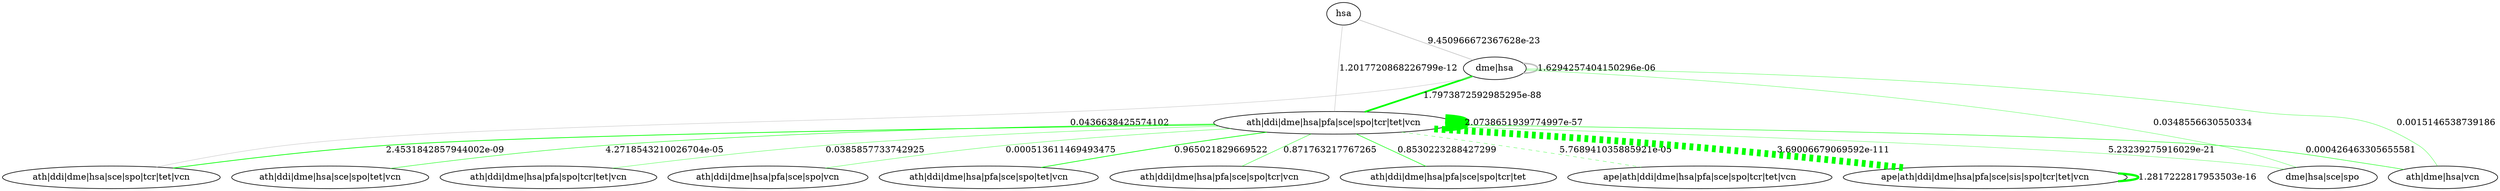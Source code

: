 graph  {
hsa;
"dme|hsa";
"ath|ddi|dme|hsa|pfa|sce|spo|tcr|tet|vcn";
"dme|hsa|sce|spo";
"ath|dme|hsa|vcn";
"ath|ddi|dme|hsa|sce|spo|tcr|tet|vcn";
"ath|ddi|dme|hsa|sce|spo|tet|vcn";
"ath|ddi|dme|hsa|pfa|spo|tcr|tet|vcn";
"ath|ddi|dme|hsa|pfa|sce|spo|vcn";
"ath|ddi|dme|hsa|pfa|sce|spo|tet|vcn";
"ath|ddi|dme|hsa|pfa|sce|spo|tcr|vcn";
"ath|ddi|dme|hsa|pfa|sce|spo|tcr|tet";
"ape|ath|ddi|dme|hsa|pfa|sce|spo|tcr|tet|vcn";
"ape|ath|ddi|dme|hsa|pfa|sce|sis|spo|tcr|tet|vcn";
hsa -- "dme|hsa"  [A="--------+--------", B="------+-+--------", PROF_A="------+-+--------", PROF_Q="--------+--------", color=grey, expected_nab="50.9992", label="9.450966672367628e-23", nab=127, penwidth="0.936509106998009", style=solid, taxa_A="dme|hsa", taxa_Q=hsa, taxonomy_A=eukar, taxonomy_Q=eukar];
hsa -- "ath|ddi|dme|hsa|pfa|sce|spo|tcr|tet|vcn"  [A="--------+--------", B="-+---++-++-+-++++", PROF_A="-+---++-++-+-++++", PROF_Q="--------+--------", color=grey, expected_nab="161.9813", label="1.2017720868226799e-12", nab=91, penwidth="0.6710419585576285", style=solid, taxa_A="ath|ddi|dme|hsa|pfa|sce|spo|tcr|tet|vcn", taxa_Q=hsa, taxonomy_A=eukar, taxonomy_Q=eukar];
"dme|hsa" -- "dme|hsa"  [A="------+-+--------", B="------+-+--------", PROF_A="------+-+--------", PROF_Q="------+-+--------", color=grey, expected_nab="249.2442", label="1.6294257404150296e-06", nab=320, penwidth="2.3597079861367156", style=solid, taxa_A="dme|hsa", taxa_Q="dme|hsa", taxonomy_A=eukar, taxonomy_Q=eukar];
"dme|hsa" -- "dme|hsa|sce|spo"  [A="------+-+--------", B="------+-+--+-+---", PROF_A="------+-+--+-+---", PROF_Q="------+-+--------", color=green, expected_nab="43.426", label="0.0348556630550334", nab=57, penwidth="0.42032298503060256", style=solid, taxa_A="dme|hsa|sce|spo", taxa_Q="dme|hsa", taxonomy_A=eukar, taxonomy_Q=eukar];
"dme|hsa" -- "ath|dme|hsa|vcn"  [A="------+-+--------", B="-+----+-+-------+", PROF_A="-+----+-+-------+", PROF_Q="------+-+--------", color=green, expected_nab="40.7418", label="0.0015146538739186", nab=61, penwidth="0.4498193348573114", style=solid, taxa_A="ath|dme|hsa|vcn", taxa_Q="dme|hsa", taxonomy_A=eukar, taxonomy_Q=eukar];
"dme|hsa" -- "ath|ddi|dme|hsa|sce|spo|tcr|tet|vcn"  [A="------+-+--------", B="-+---++-+--+-++++", PROF_A="-+---++-+--+-++++", PROF_Q="------+-+--------", color=grey, expected_nab="69.7884", label="0.0436638425574102", nab=86, penwidth="0.6341715212742423", style=solid, taxa_A="ath|ddi|dme|hsa|sce|spo|tcr|tet|vcn", taxa_Q="dme|hsa", taxonomy_A=eukar, taxonomy_Q=eukar];
"dme|hsa" -- "ath|ddi|dme|hsa|pfa|sce|spo|tcr|tet|vcn"  [A="------+-+--------", B="-+---++-++-+-++++", PROF_A="-+---++-++-+-++++", PROF_Q="------+-+--------", color=green, expected_nab="791.6378", label="1.7973872592985295e-88", nab=375, penwidth="2.765282796253964", style=solid, taxa_A="ath|ddi|dme|hsa|pfa|sce|spo|tcr|tet|vcn", taxa_Q="dme|hsa", taxonomy_A=eukar, taxonomy_Q=eukar];
"ath|ddi|dme|hsa|pfa|sce|spo|tcr|tet|vcn" -- "dme|hsa|sce|spo"  [A="------+-+--+-+---", B="-+---++-++-+-++++", PROF_A="-+---++-++-+-++++", PROF_Q="------+-+--+-+---", color=green, expected_nab="137.9277", label="5.23239275916029e-21", nab=55, penwidth="0.405574810117248", style=solid, taxa_A="ath|ddi|dme|hsa|pfa|sce|spo|tcr|tet|vcn", taxa_Q="dme|hsa|sce|spo", taxonomy_A=eukar, taxonomy_Q=eukar];
"ath|ddi|dme|hsa|pfa|sce|spo|tcr|tet|vcn" -- "ath|dme|hsa|vcn"  [A="-+----+-+-------+", B="-+---++-++-+-++++", PROF_A="-+---++-++-+-++++", PROF_Q="-+----+-+-------+", color=green, expected_nab="129.4023", label="0.000426463305655581", nab=97, penwidth="0.7152864832976918", style=solid, taxa_A="ath|ddi|dme|hsa|pfa|sce|spo|tcr|tet|vcn", taxa_Q="ath|dme|hsa|vcn", taxonomy_A=eukar, taxonomy_Q=eukar];
"ath|ddi|dme|hsa|pfa|sce|spo|tcr|tet|vcn" -- "ath|ddi|dme|hsa|sce|spo|tet|vcn"  [A="-+---++-+--+-+-++", B="-+---++-++-+-++++", PROF_A="-+---++-++-+-++++", PROF_Q="-+---++-+--+-+-++", color=green, expected_nab="130.6202", label="4.2718543210026704e-05", nab=93, penwidth="0.6857901334709829", style=solid, taxa_A="ath|ddi|dme|hsa|pfa|sce|spo|tcr|tet|vcn", taxa_Q="ath|ddi|dme|hsa|sce|spo|tet|vcn", taxonomy_A=eukar, taxonomy_Q=eukar];
"ath|ddi|dme|hsa|pfa|sce|spo|tcr|tet|vcn" -- "ath|ddi|dme|hsa|sce|spo|tcr|tet|vcn"  [A="-+---++-+--+-++++", B="-+---++-++-+-++++", PROF_A="-+---++-++-+-++++", PROF_Q="-+---++-+--+-++++", color=green, expected_nab="221.6586", label="2.4531842857944002e-09", nab=151, penwidth="1.1134872059582626", style=solid, taxa_A="ath|ddi|dme|hsa|pfa|sce|spo|tcr|tet|vcn", taxa_Q="ath|ddi|dme|hsa|sce|spo|tcr|tet|vcn", taxonomy_A=eukar, taxonomy_Q=eukar];
"ath|ddi|dme|hsa|pfa|sce|spo|tcr|tet|vcn" -- "ath|ddi|dme|hsa|pfa|spo|tcr|tet|vcn"  [A="-+---++-++---++++", B="-+---++-++-+-++++", PROF_A="-+---++-++-+-++++", PROF_Q="-+---++-++---++++", color=green, expected_nab="50.543", label="0.0385857733742925", nab=63, penwidth="0.46456750977066597", style=solid, taxa_A="ath|ddi|dme|hsa|pfa|sce|spo|tcr|tet|vcn", taxa_Q="ath|ddi|dme|hsa|pfa|spo|tcr|tet|vcn", taxonomy_A=eukar, taxonomy_Q=eukar];
"ath|ddi|dme|hsa|pfa|sce|spo|tcr|tet|vcn" -- "ath|ddi|dme|hsa|pfa|sce|spo|vcn"  [A="-+---++-++-+-+--+", B="-+---++-++-+-++++", PROF_A="-+---++-++-+-++++", PROF_Q="-+---++-++-+-+--+", color=green, expected_nab="44.149", label="0.000513611469493475", nab=64, penwidth="0.47194159722734313", style=solid, taxa_A="ath|ddi|dme|hsa|pfa|sce|spo|tcr|tet|vcn", taxa_Q="ath|ddi|dme|hsa|pfa|sce|spo|vcn", taxonomy_A=eukar, taxonomy_Q=eukar];
"ath|ddi|dme|hsa|pfa|sce|spo|tcr|tet|vcn" -- "ath|ddi|dme|hsa|pfa|sce|spo|tet|vcn"  [A="-+---++-++-+-+-++", B="-+---++-++-+-++++", PROF_A="-+---++-++-+-++++", PROF_Q="-+---++-++-+-+-++", color=green, expected_nab="144.6261", label="0.965021829669522", nab=145, penwidth="1.0692426812181992", style=solid, taxa_A="ath|ddi|dme|hsa|pfa|sce|spo|tcr|tet|vcn", taxa_Q="ath|ddi|dme|hsa|pfa|sce|spo|tet|vcn", taxonomy_A=eukar, taxonomy_Q=eukar];
"ath|ddi|dme|hsa|pfa|sce|spo|tcr|tet|vcn" -- "ath|ddi|dme|hsa|pfa|sce|spo|tcr|vcn"  [A="-+---++-++-+-++-+", B="-+---++-++-+-++++", PROF_A="-+---++-++-+-++++", PROF_Q="-+---++-++-+-++-+", color=green, expected_nab="78.2504", label="0.871763217767265", nab=77, penwidth="0.5678047341641471", style=solid, taxa_A="ath|ddi|dme|hsa|pfa|sce|spo|tcr|tet|vcn", taxa_Q="ath|ddi|dme|hsa|pfa|sce|spo|tcr|vcn", taxonomy_A=eukar, taxonomy_Q=eukar];
"ath|ddi|dme|hsa|pfa|sce|spo|tcr|tet|vcn" -- "ath|ddi|dme|hsa|pfa|sce|spo|tcr|tet"  [A="-+---++-++-+-+++-", B="-+---++-++-+-++++", PROF_A="-+---++-++-+-++++", PROF_Q="-+---++-++-+-+++-", color=green, expected_nab="111.4382", label="0.8530223288427299", nab=113, penwidth="0.8332718826045277", style=solid, taxa_A="ath|ddi|dme|hsa|pfa|sce|spo|tcr|tet|vcn", taxa_Q="ath|ddi|dme|hsa|pfa|sce|spo|tcr|tet", taxonomy_A=eukar, taxonomy_Q=eukar];
"ath|ddi|dme|hsa|pfa|sce|spo|tcr|tet|vcn" -- "ath|ddi|dme|hsa|pfa|sce|spo|tcr|tet|vcn"  [A="-+---++-++-+-++++", B="-+---++-++-+-++++", PROF_A="-+---++-++-+-++++", PROF_Q="-+---++-++-+-++++", color=green, expected_nab="2514.3634", label="2.0738651939774997e-57", nab=1967, penwidth="14.504830027284124", style=solid, taxa_A="ath|ddi|dme|hsa|pfa|sce|spo|tcr|tet|vcn", taxa_Q="ath|ddi|dme|hsa|pfa|sce|spo|tcr|tet|vcn", taxonomy_A=eukar, taxonomy_Q=eukar];
"ath|ddi|dme|hsa|pfa|sce|spo|tcr|tet|vcn" -- "ape|ath|ddi|dme|hsa|pfa|sce|spo|tcr|tet|vcn"  [A="-+---++-++-+-++++", B="++---++-++-+-++++", PROF_A="++---++-++-+-++++", PROF_Q="-+---++-++-+-++++", color=green, expected_nab="36.8416", label="5.768941035885921e-05", nab=58, penwidth="0.4276970724872797", style=dashed, taxa_A="ape|ath|ddi|dme|hsa|pfa|sce|spo|tcr|tet|vcn", taxa_Q="ath|ddi|dme|hsa|pfa|sce|spo|tcr|tet|vcn", taxonomy_A=mixed, taxonomy_Q=eukar];
"ath|ddi|dme|hsa|pfa|sce|spo|tcr|tet|vcn" -- "ape|ath|ddi|dme|hsa|pfa|sce|sis|spo|tcr|tet|vcn"  [A="-+---++-++-+-++++", B="++---++-++-++++++", PROF_A="++---++-++-++++++", PROF_Q="-+---++-++-+-++++", color=green, expected_nab="921.9535", label="3.69006679069592e-111", nab=1475, penwidth="10.876778998598924", style=dashed, taxa_A="ape|ath|ddi|dme|hsa|pfa|sce|sis|spo|tcr|tet|vcn", taxa_Q="ath|ddi|dme|hsa|pfa|sce|spo|tcr|tet|vcn", taxonomy_A=mixed, taxonomy_Q=eukar];
"ape|ath|ddi|dme|hsa|pfa|sce|sis|spo|tcr|tet|vcn" -- "ape|ath|ddi|dme|hsa|pfa|sce|sis|spo|tcr|tet|vcn"  [A="++---++-++-++++++", B="++---++-++-++++++", PROF_A="++---++-++-++++++", PROF_Q="++---++-++-++++++", color=green, expected_nab="338.0571", label="1.2817222817953503e-16", nab=479, penwidth="3.5321878917483964", style=solid, taxa_A="ape|ath|ddi|dme|hsa|pfa|sce|sis|spo|tcr|tet|vcn", taxa_Q="ape|ath|ddi|dme|hsa|pfa|sce|sis|spo|tcr|tet|vcn", taxonomy_A=mixed, taxonomy_Q=mixed];
}
